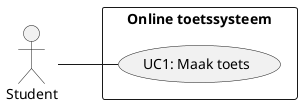 @startuml
left to right direction
actor Student as s
rectangle "Online toetssysteem" {
    usecase uc1 as "UC1: Maak toets"
}
s -- uc1
@enduml     